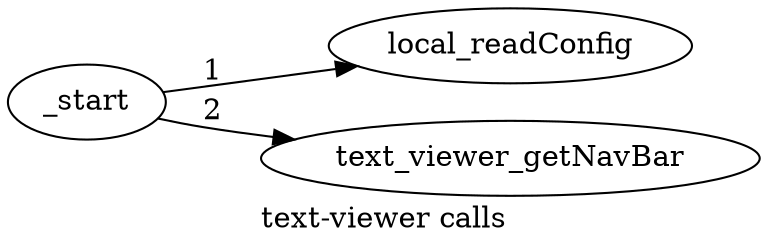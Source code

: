  /* dot -otext_viewer_calls.png -Tpng text_viewer_calls.dot */ 
digraph text_viewer_calls {
label="text-viewer calls";
rankdir=LR;
_start -> local_readConfig [label= 1 ];
_start -> text_viewer_getNavBar [label= 2 ];
}
